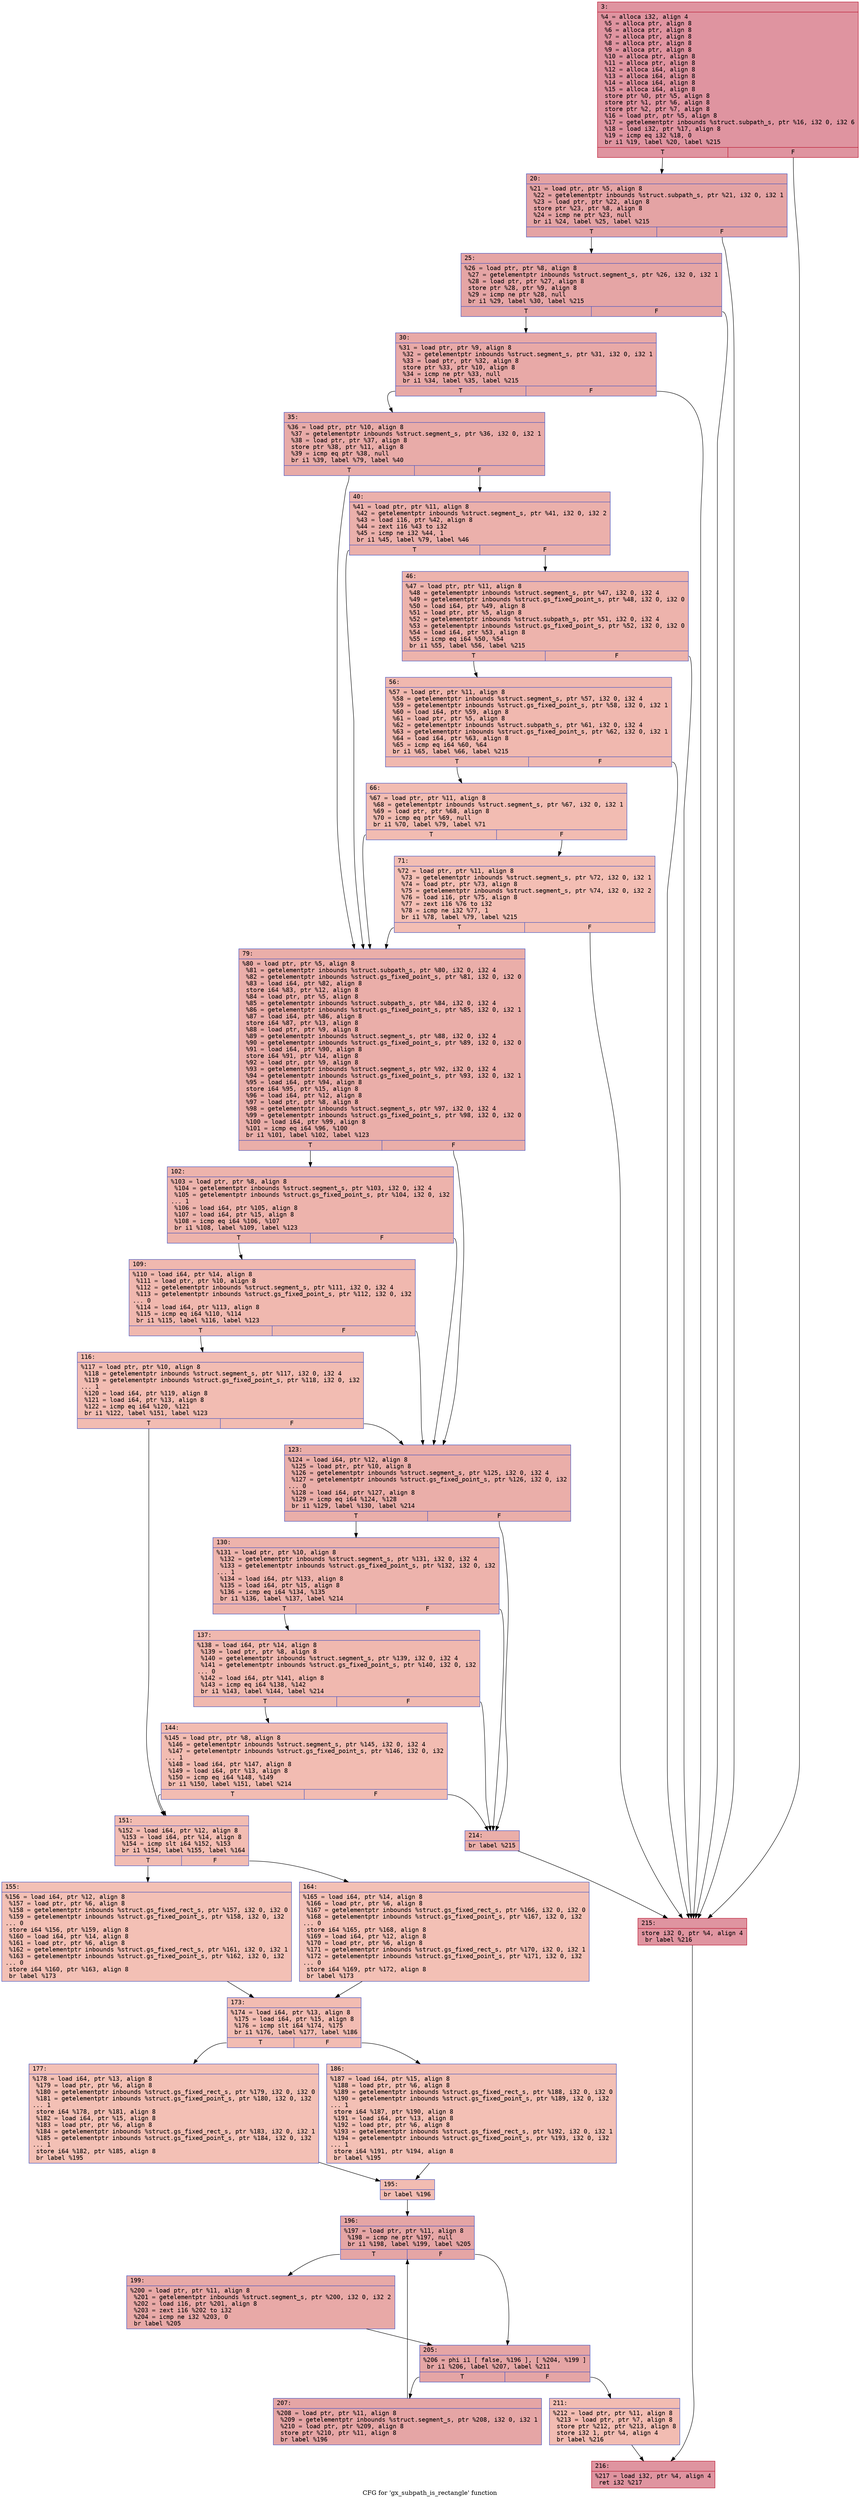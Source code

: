 digraph "CFG for 'gx_subpath_is_rectangle' function" {
	label="CFG for 'gx_subpath_is_rectangle' function";

	Node0x600000877570 [shape=record,color="#b70d28ff", style=filled, fillcolor="#b70d2870" fontname="Courier",label="{3:\l|  %4 = alloca i32, align 4\l  %5 = alloca ptr, align 8\l  %6 = alloca ptr, align 8\l  %7 = alloca ptr, align 8\l  %8 = alloca ptr, align 8\l  %9 = alloca ptr, align 8\l  %10 = alloca ptr, align 8\l  %11 = alloca ptr, align 8\l  %12 = alloca i64, align 8\l  %13 = alloca i64, align 8\l  %14 = alloca i64, align 8\l  %15 = alloca i64, align 8\l  store ptr %0, ptr %5, align 8\l  store ptr %1, ptr %6, align 8\l  store ptr %2, ptr %7, align 8\l  %16 = load ptr, ptr %5, align 8\l  %17 = getelementptr inbounds %struct.subpath_s, ptr %16, i32 0, i32 6\l  %18 = load i32, ptr %17, align 8\l  %19 = icmp eq i32 %18, 0\l  br i1 %19, label %20, label %215\l|{<s0>T|<s1>F}}"];
	Node0x600000877570:s0 -> Node0x6000008775c0[tooltip="3 -> 20\nProbability 37.50%" ];
	Node0x600000877570:s1 -> Node0x600000877f20[tooltip="3 -> 215\nProbability 62.50%" ];
	Node0x6000008775c0 [shape=record,color="#3d50c3ff", style=filled, fillcolor="#c32e3170" fontname="Courier",label="{20:\l|  %21 = load ptr, ptr %5, align 8\l  %22 = getelementptr inbounds %struct.subpath_s, ptr %21, i32 0, i32 1\l  %23 = load ptr, ptr %22, align 8\l  store ptr %23, ptr %8, align 8\l  %24 = icmp ne ptr %23, null\l  br i1 %24, label %25, label %215\l|{<s0>T|<s1>F}}"];
	Node0x6000008775c0:s0 -> Node0x600000877610[tooltip="20 -> 25\nProbability 62.50%" ];
	Node0x6000008775c0:s1 -> Node0x600000877f20[tooltip="20 -> 215\nProbability 37.50%" ];
	Node0x600000877610 [shape=record,color="#3d50c3ff", style=filled, fillcolor="#c5333470" fontname="Courier",label="{25:\l|  %26 = load ptr, ptr %8, align 8\l  %27 = getelementptr inbounds %struct.segment_s, ptr %26, i32 0, i32 1\l  %28 = load ptr, ptr %27, align 8\l  store ptr %28, ptr %9, align 8\l  %29 = icmp ne ptr %28, null\l  br i1 %29, label %30, label %215\l|{<s0>T|<s1>F}}"];
	Node0x600000877610:s0 -> Node0x600000877660[tooltip="25 -> 30\nProbability 62.50%" ];
	Node0x600000877610:s1 -> Node0x600000877f20[tooltip="25 -> 215\nProbability 37.50%" ];
	Node0x600000877660 [shape=record,color="#3d50c3ff", style=filled, fillcolor="#ca3b3770" fontname="Courier",label="{30:\l|  %31 = load ptr, ptr %9, align 8\l  %32 = getelementptr inbounds %struct.segment_s, ptr %31, i32 0, i32 1\l  %33 = load ptr, ptr %32, align 8\l  store ptr %33, ptr %10, align 8\l  %34 = icmp ne ptr %33, null\l  br i1 %34, label %35, label %215\l|{<s0>T|<s1>F}}"];
	Node0x600000877660:s0 -> Node0x6000008776b0[tooltip="30 -> 35\nProbability 62.50%" ];
	Node0x600000877660:s1 -> Node0x600000877f20[tooltip="30 -> 215\nProbability 37.50%" ];
	Node0x6000008776b0 [shape=record,color="#3d50c3ff", style=filled, fillcolor="#cc403a70" fontname="Courier",label="{35:\l|  %36 = load ptr, ptr %10, align 8\l  %37 = getelementptr inbounds %struct.segment_s, ptr %36, i32 0, i32 1\l  %38 = load ptr, ptr %37, align 8\l  store ptr %38, ptr %11, align 8\l  %39 = icmp eq ptr %38, null\l  br i1 %39, label %79, label %40\l|{<s0>T|<s1>F}}"];
	Node0x6000008776b0:s0 -> Node0x600000877890[tooltip="35 -> 79\nProbability 37.50%" ];
	Node0x6000008776b0:s1 -> Node0x600000877700[tooltip="35 -> 40\nProbability 62.50%" ];
	Node0x600000877700 [shape=record,color="#3d50c3ff", style=filled, fillcolor="#d24b4070" fontname="Courier",label="{40:\l|  %41 = load ptr, ptr %11, align 8\l  %42 = getelementptr inbounds %struct.segment_s, ptr %41, i32 0, i32 2\l  %43 = load i16, ptr %42, align 8\l  %44 = zext i16 %43 to i32\l  %45 = icmp ne i32 %44, 1\l  br i1 %45, label %79, label %46\l|{<s0>T|<s1>F}}"];
	Node0x600000877700:s0 -> Node0x600000877890[tooltip="40 -> 79\nProbability 50.00%" ];
	Node0x600000877700:s1 -> Node0x600000877750[tooltip="40 -> 46\nProbability 50.00%" ];
	Node0x600000877750 [shape=record,color="#3d50c3ff", style=filled, fillcolor="#d6524470" fontname="Courier",label="{46:\l|  %47 = load ptr, ptr %11, align 8\l  %48 = getelementptr inbounds %struct.segment_s, ptr %47, i32 0, i32 4\l  %49 = getelementptr inbounds %struct.gs_fixed_point_s, ptr %48, i32 0, i32 0\l  %50 = load i64, ptr %49, align 8\l  %51 = load ptr, ptr %5, align 8\l  %52 = getelementptr inbounds %struct.subpath_s, ptr %51, i32 0, i32 4\l  %53 = getelementptr inbounds %struct.gs_fixed_point_s, ptr %52, i32 0, i32 0\l  %54 = load i64, ptr %53, align 8\l  %55 = icmp eq i64 %50, %54\l  br i1 %55, label %56, label %215\l|{<s0>T|<s1>F}}"];
	Node0x600000877750:s0 -> Node0x6000008777a0[tooltip="46 -> 56\nProbability 50.00%" ];
	Node0x600000877750:s1 -> Node0x600000877f20[tooltip="46 -> 215\nProbability 50.00%" ];
	Node0x6000008777a0 [shape=record,color="#3d50c3ff", style=filled, fillcolor="#dc5d4a70" fontname="Courier",label="{56:\l|  %57 = load ptr, ptr %11, align 8\l  %58 = getelementptr inbounds %struct.segment_s, ptr %57, i32 0, i32 4\l  %59 = getelementptr inbounds %struct.gs_fixed_point_s, ptr %58, i32 0, i32 1\l  %60 = load i64, ptr %59, align 8\l  %61 = load ptr, ptr %5, align 8\l  %62 = getelementptr inbounds %struct.subpath_s, ptr %61, i32 0, i32 4\l  %63 = getelementptr inbounds %struct.gs_fixed_point_s, ptr %62, i32 0, i32 1\l  %64 = load i64, ptr %63, align 8\l  %65 = icmp eq i64 %60, %64\l  br i1 %65, label %66, label %215\l|{<s0>T|<s1>F}}"];
	Node0x6000008777a0:s0 -> Node0x6000008777f0[tooltip="56 -> 66\nProbability 50.00%" ];
	Node0x6000008777a0:s1 -> Node0x600000877f20[tooltip="56 -> 215\nProbability 50.00%" ];
	Node0x6000008777f0 [shape=record,color="#3d50c3ff", style=filled, fillcolor="#e1675170" fontname="Courier",label="{66:\l|  %67 = load ptr, ptr %11, align 8\l  %68 = getelementptr inbounds %struct.segment_s, ptr %67, i32 0, i32 1\l  %69 = load ptr, ptr %68, align 8\l  %70 = icmp eq ptr %69, null\l  br i1 %70, label %79, label %71\l|{<s0>T|<s1>F}}"];
	Node0x6000008777f0:s0 -> Node0x600000877890[tooltip="66 -> 79\nProbability 37.50%" ];
	Node0x6000008777f0:s1 -> Node0x600000877840[tooltip="66 -> 71\nProbability 62.50%" ];
	Node0x600000877840 [shape=record,color="#3d50c3ff", style=filled, fillcolor="#e36c5570" fontname="Courier",label="{71:\l|  %72 = load ptr, ptr %11, align 8\l  %73 = getelementptr inbounds %struct.segment_s, ptr %72, i32 0, i32 1\l  %74 = load ptr, ptr %73, align 8\l  %75 = getelementptr inbounds %struct.segment_s, ptr %74, i32 0, i32 2\l  %76 = load i16, ptr %75, align 8\l  %77 = zext i16 %76 to i32\l  %78 = icmp ne i32 %77, 1\l  br i1 %78, label %79, label %215\l|{<s0>T|<s1>F}}"];
	Node0x600000877840:s0 -> Node0x600000877890[tooltip="71 -> 79\nProbability 50.00%" ];
	Node0x600000877840:s1 -> Node0x600000877f20[tooltip="71 -> 215\nProbability 50.00%" ];
	Node0x600000877890 [shape=record,color="#3d50c3ff", style=filled, fillcolor="#d0473d70" fontname="Courier",label="{79:\l|  %80 = load ptr, ptr %5, align 8\l  %81 = getelementptr inbounds %struct.subpath_s, ptr %80, i32 0, i32 4\l  %82 = getelementptr inbounds %struct.gs_fixed_point_s, ptr %81, i32 0, i32 0\l  %83 = load i64, ptr %82, align 8\l  store i64 %83, ptr %12, align 8\l  %84 = load ptr, ptr %5, align 8\l  %85 = getelementptr inbounds %struct.subpath_s, ptr %84, i32 0, i32 4\l  %86 = getelementptr inbounds %struct.gs_fixed_point_s, ptr %85, i32 0, i32 1\l  %87 = load i64, ptr %86, align 8\l  store i64 %87, ptr %13, align 8\l  %88 = load ptr, ptr %9, align 8\l  %89 = getelementptr inbounds %struct.segment_s, ptr %88, i32 0, i32 4\l  %90 = getelementptr inbounds %struct.gs_fixed_point_s, ptr %89, i32 0, i32 0\l  %91 = load i64, ptr %90, align 8\l  store i64 %91, ptr %14, align 8\l  %92 = load ptr, ptr %9, align 8\l  %93 = getelementptr inbounds %struct.segment_s, ptr %92, i32 0, i32 4\l  %94 = getelementptr inbounds %struct.gs_fixed_point_s, ptr %93, i32 0, i32 1\l  %95 = load i64, ptr %94, align 8\l  store i64 %95, ptr %15, align 8\l  %96 = load i64, ptr %12, align 8\l  %97 = load ptr, ptr %8, align 8\l  %98 = getelementptr inbounds %struct.segment_s, ptr %97, i32 0, i32 4\l  %99 = getelementptr inbounds %struct.gs_fixed_point_s, ptr %98, i32 0, i32 0\l  %100 = load i64, ptr %99, align 8\l  %101 = icmp eq i64 %96, %100\l  br i1 %101, label %102, label %123\l|{<s0>T|<s1>F}}"];
	Node0x600000877890:s0 -> Node0x6000008778e0[tooltip="79 -> 102\nProbability 50.00%" ];
	Node0x600000877890:s1 -> Node0x6000008779d0[tooltip="79 -> 123\nProbability 50.00%" ];
	Node0x6000008778e0 [shape=record,color="#3d50c3ff", style=filled, fillcolor="#d6524470" fontname="Courier",label="{102:\l|  %103 = load ptr, ptr %8, align 8\l  %104 = getelementptr inbounds %struct.segment_s, ptr %103, i32 0, i32 4\l  %105 = getelementptr inbounds %struct.gs_fixed_point_s, ptr %104, i32 0, i32\l... 1\l  %106 = load i64, ptr %105, align 8\l  %107 = load i64, ptr %15, align 8\l  %108 = icmp eq i64 %106, %107\l  br i1 %108, label %109, label %123\l|{<s0>T|<s1>F}}"];
	Node0x6000008778e0:s0 -> Node0x600000877930[tooltip="102 -> 109\nProbability 50.00%" ];
	Node0x6000008778e0:s1 -> Node0x6000008779d0[tooltip="102 -> 123\nProbability 50.00%" ];
	Node0x600000877930 [shape=record,color="#3d50c3ff", style=filled, fillcolor="#dc5d4a70" fontname="Courier",label="{109:\l|  %110 = load i64, ptr %14, align 8\l  %111 = load ptr, ptr %10, align 8\l  %112 = getelementptr inbounds %struct.segment_s, ptr %111, i32 0, i32 4\l  %113 = getelementptr inbounds %struct.gs_fixed_point_s, ptr %112, i32 0, i32\l... 0\l  %114 = load i64, ptr %113, align 8\l  %115 = icmp eq i64 %110, %114\l  br i1 %115, label %116, label %123\l|{<s0>T|<s1>F}}"];
	Node0x600000877930:s0 -> Node0x600000877980[tooltip="109 -> 116\nProbability 50.00%" ];
	Node0x600000877930:s1 -> Node0x6000008779d0[tooltip="109 -> 123\nProbability 50.00%" ];
	Node0x600000877980 [shape=record,color="#3d50c3ff", style=filled, fillcolor="#e1675170" fontname="Courier",label="{116:\l|  %117 = load ptr, ptr %10, align 8\l  %118 = getelementptr inbounds %struct.segment_s, ptr %117, i32 0, i32 4\l  %119 = getelementptr inbounds %struct.gs_fixed_point_s, ptr %118, i32 0, i32\l... 1\l  %120 = load i64, ptr %119, align 8\l  %121 = load i64, ptr %13, align 8\l  %122 = icmp eq i64 %120, %121\l  br i1 %122, label %151, label %123\l|{<s0>T|<s1>F}}"];
	Node0x600000877980:s0 -> Node0x600000877b10[tooltip="116 -> 151\nProbability 50.00%" ];
	Node0x600000877980:s1 -> Node0x6000008779d0[tooltip="116 -> 123\nProbability 50.00%" ];
	Node0x6000008779d0 [shape=record,color="#3d50c3ff", style=filled, fillcolor="#d0473d70" fontname="Courier",label="{123:\l|  %124 = load i64, ptr %12, align 8\l  %125 = load ptr, ptr %10, align 8\l  %126 = getelementptr inbounds %struct.segment_s, ptr %125, i32 0, i32 4\l  %127 = getelementptr inbounds %struct.gs_fixed_point_s, ptr %126, i32 0, i32\l... 0\l  %128 = load i64, ptr %127, align 8\l  %129 = icmp eq i64 %124, %128\l  br i1 %129, label %130, label %214\l|{<s0>T|<s1>F}}"];
	Node0x6000008779d0:s0 -> Node0x600000877a20[tooltip="123 -> 130\nProbability 50.00%" ];
	Node0x6000008779d0:s1 -> Node0x600000877ed0[tooltip="123 -> 214\nProbability 50.00%" ];
	Node0x600000877a20 [shape=record,color="#3d50c3ff", style=filled, fillcolor="#d6524470" fontname="Courier",label="{130:\l|  %131 = load ptr, ptr %10, align 8\l  %132 = getelementptr inbounds %struct.segment_s, ptr %131, i32 0, i32 4\l  %133 = getelementptr inbounds %struct.gs_fixed_point_s, ptr %132, i32 0, i32\l... 1\l  %134 = load i64, ptr %133, align 8\l  %135 = load i64, ptr %15, align 8\l  %136 = icmp eq i64 %134, %135\l  br i1 %136, label %137, label %214\l|{<s0>T|<s1>F}}"];
	Node0x600000877a20:s0 -> Node0x600000877a70[tooltip="130 -> 137\nProbability 50.00%" ];
	Node0x600000877a20:s1 -> Node0x600000877ed0[tooltip="130 -> 214\nProbability 50.00%" ];
	Node0x600000877a70 [shape=record,color="#3d50c3ff", style=filled, fillcolor="#dc5d4a70" fontname="Courier",label="{137:\l|  %138 = load i64, ptr %14, align 8\l  %139 = load ptr, ptr %8, align 8\l  %140 = getelementptr inbounds %struct.segment_s, ptr %139, i32 0, i32 4\l  %141 = getelementptr inbounds %struct.gs_fixed_point_s, ptr %140, i32 0, i32\l... 0\l  %142 = load i64, ptr %141, align 8\l  %143 = icmp eq i64 %138, %142\l  br i1 %143, label %144, label %214\l|{<s0>T|<s1>F}}"];
	Node0x600000877a70:s0 -> Node0x600000877ac0[tooltip="137 -> 144\nProbability 50.00%" ];
	Node0x600000877a70:s1 -> Node0x600000877ed0[tooltip="137 -> 214\nProbability 50.00%" ];
	Node0x600000877ac0 [shape=record,color="#3d50c3ff", style=filled, fillcolor="#e1675170" fontname="Courier",label="{144:\l|  %145 = load ptr, ptr %8, align 8\l  %146 = getelementptr inbounds %struct.segment_s, ptr %145, i32 0, i32 4\l  %147 = getelementptr inbounds %struct.gs_fixed_point_s, ptr %146, i32 0, i32\l... 1\l  %148 = load i64, ptr %147, align 8\l  %149 = load i64, ptr %13, align 8\l  %150 = icmp eq i64 %148, %149\l  br i1 %150, label %151, label %214\l|{<s0>T|<s1>F}}"];
	Node0x600000877ac0:s0 -> Node0x600000877b10[tooltip="144 -> 151\nProbability 50.00%" ];
	Node0x600000877ac0:s1 -> Node0x600000877ed0[tooltip="144 -> 214\nProbability 50.00%" ];
	Node0x600000877b10 [shape=record,color="#3d50c3ff", style=filled, fillcolor="#e1675170" fontname="Courier",label="{151:\l|  %152 = load i64, ptr %12, align 8\l  %153 = load i64, ptr %14, align 8\l  %154 = icmp slt i64 %152, %153\l  br i1 %154, label %155, label %164\l|{<s0>T|<s1>F}}"];
	Node0x600000877b10:s0 -> Node0x600000877b60[tooltip="151 -> 155\nProbability 50.00%" ];
	Node0x600000877b10:s1 -> Node0x600000877bb0[tooltip="151 -> 164\nProbability 50.00%" ];
	Node0x600000877b60 [shape=record,color="#3d50c3ff", style=filled, fillcolor="#e5705870" fontname="Courier",label="{155:\l|  %156 = load i64, ptr %12, align 8\l  %157 = load ptr, ptr %6, align 8\l  %158 = getelementptr inbounds %struct.gs_fixed_rect_s, ptr %157, i32 0, i32 0\l  %159 = getelementptr inbounds %struct.gs_fixed_point_s, ptr %158, i32 0, i32\l... 0\l  store i64 %156, ptr %159, align 8\l  %160 = load i64, ptr %14, align 8\l  %161 = load ptr, ptr %6, align 8\l  %162 = getelementptr inbounds %struct.gs_fixed_rect_s, ptr %161, i32 0, i32 1\l  %163 = getelementptr inbounds %struct.gs_fixed_point_s, ptr %162, i32 0, i32\l... 0\l  store i64 %160, ptr %163, align 8\l  br label %173\l}"];
	Node0x600000877b60 -> Node0x600000877c00[tooltip="155 -> 173\nProbability 100.00%" ];
	Node0x600000877bb0 [shape=record,color="#3d50c3ff", style=filled, fillcolor="#e5705870" fontname="Courier",label="{164:\l|  %165 = load i64, ptr %14, align 8\l  %166 = load ptr, ptr %6, align 8\l  %167 = getelementptr inbounds %struct.gs_fixed_rect_s, ptr %166, i32 0, i32 0\l  %168 = getelementptr inbounds %struct.gs_fixed_point_s, ptr %167, i32 0, i32\l... 0\l  store i64 %165, ptr %168, align 8\l  %169 = load i64, ptr %12, align 8\l  %170 = load ptr, ptr %6, align 8\l  %171 = getelementptr inbounds %struct.gs_fixed_rect_s, ptr %170, i32 0, i32 1\l  %172 = getelementptr inbounds %struct.gs_fixed_point_s, ptr %171, i32 0, i32\l... 0\l  store i64 %169, ptr %172, align 8\l  br label %173\l}"];
	Node0x600000877bb0 -> Node0x600000877c00[tooltip="164 -> 173\nProbability 100.00%" ];
	Node0x600000877c00 [shape=record,color="#3d50c3ff", style=filled, fillcolor="#e1675170" fontname="Courier",label="{173:\l|  %174 = load i64, ptr %13, align 8\l  %175 = load i64, ptr %15, align 8\l  %176 = icmp slt i64 %174, %175\l  br i1 %176, label %177, label %186\l|{<s0>T|<s1>F}}"];
	Node0x600000877c00:s0 -> Node0x600000877c50[tooltip="173 -> 177\nProbability 50.00%" ];
	Node0x600000877c00:s1 -> Node0x600000877ca0[tooltip="173 -> 186\nProbability 50.00%" ];
	Node0x600000877c50 [shape=record,color="#3d50c3ff", style=filled, fillcolor="#e5705870" fontname="Courier",label="{177:\l|  %178 = load i64, ptr %13, align 8\l  %179 = load ptr, ptr %6, align 8\l  %180 = getelementptr inbounds %struct.gs_fixed_rect_s, ptr %179, i32 0, i32 0\l  %181 = getelementptr inbounds %struct.gs_fixed_point_s, ptr %180, i32 0, i32\l... 1\l  store i64 %178, ptr %181, align 8\l  %182 = load i64, ptr %15, align 8\l  %183 = load ptr, ptr %6, align 8\l  %184 = getelementptr inbounds %struct.gs_fixed_rect_s, ptr %183, i32 0, i32 1\l  %185 = getelementptr inbounds %struct.gs_fixed_point_s, ptr %184, i32 0, i32\l... 1\l  store i64 %182, ptr %185, align 8\l  br label %195\l}"];
	Node0x600000877c50 -> Node0x600000877cf0[tooltip="177 -> 195\nProbability 100.00%" ];
	Node0x600000877ca0 [shape=record,color="#3d50c3ff", style=filled, fillcolor="#e5705870" fontname="Courier",label="{186:\l|  %187 = load i64, ptr %15, align 8\l  %188 = load ptr, ptr %6, align 8\l  %189 = getelementptr inbounds %struct.gs_fixed_rect_s, ptr %188, i32 0, i32 0\l  %190 = getelementptr inbounds %struct.gs_fixed_point_s, ptr %189, i32 0, i32\l... 1\l  store i64 %187, ptr %190, align 8\l  %191 = load i64, ptr %13, align 8\l  %192 = load ptr, ptr %6, align 8\l  %193 = getelementptr inbounds %struct.gs_fixed_rect_s, ptr %192, i32 0, i32 1\l  %194 = getelementptr inbounds %struct.gs_fixed_point_s, ptr %193, i32 0, i32\l... 1\l  store i64 %191, ptr %194, align 8\l  br label %195\l}"];
	Node0x600000877ca0 -> Node0x600000877cf0[tooltip="186 -> 195\nProbability 100.00%" ];
	Node0x600000877cf0 [shape=record,color="#3d50c3ff", style=filled, fillcolor="#e1675170" fontname="Courier",label="{195:\l|  br label %196\l}"];
	Node0x600000877cf0 -> Node0x600000877d40[tooltip="195 -> 196\nProbability 100.00%" ];
	Node0x600000877d40 [shape=record,color="#3d50c3ff", style=filled, fillcolor="#c5333470" fontname="Courier",label="{196:\l|  %197 = load ptr, ptr %11, align 8\l  %198 = icmp ne ptr %197, null\l  br i1 %198, label %199, label %205\l|{<s0>T|<s1>F}}"];
	Node0x600000877d40:s0 -> Node0x600000877d90[tooltip="196 -> 199\nProbability 62.50%" ];
	Node0x600000877d40:s1 -> Node0x600000877de0[tooltip="196 -> 205\nProbability 37.50%" ];
	Node0x600000877d90 [shape=record,color="#3d50c3ff", style=filled, fillcolor="#ca3b3770" fontname="Courier",label="{199:\l|  %200 = load ptr, ptr %11, align 8\l  %201 = getelementptr inbounds %struct.segment_s, ptr %200, i32 0, i32 2\l  %202 = load i16, ptr %201, align 8\l  %203 = zext i16 %202 to i32\l  %204 = icmp ne i32 %203, 0\l  br label %205\l}"];
	Node0x600000877d90 -> Node0x600000877de0[tooltip="199 -> 205\nProbability 100.00%" ];
	Node0x600000877de0 [shape=record,color="#3d50c3ff", style=filled, fillcolor="#c5333470" fontname="Courier",label="{205:\l|  %206 = phi i1 [ false, %196 ], [ %204, %199 ]\l  br i1 %206, label %207, label %211\l|{<s0>T|<s1>F}}"];
	Node0x600000877de0:s0 -> Node0x600000877e30[tooltip="205 -> 207\nProbability 96.88%" ];
	Node0x600000877de0:s1 -> Node0x600000877e80[tooltip="205 -> 211\nProbability 3.12%" ];
	Node0x600000877e30 [shape=record,color="#3d50c3ff", style=filled, fillcolor="#c5333470" fontname="Courier",label="{207:\l|  %208 = load ptr, ptr %11, align 8\l  %209 = getelementptr inbounds %struct.segment_s, ptr %208, i32 0, i32 1\l  %210 = load ptr, ptr %209, align 8\l  store ptr %210, ptr %11, align 8\l  br label %196\l}"];
	Node0x600000877e30 -> Node0x600000877d40[tooltip="207 -> 196\nProbability 100.00%" ];
	Node0x600000877e80 [shape=record,color="#3d50c3ff", style=filled, fillcolor="#e1675170" fontname="Courier",label="{211:\l|  %212 = load ptr, ptr %11, align 8\l  %213 = load ptr, ptr %7, align 8\l  store ptr %212, ptr %213, align 8\l  store i32 1, ptr %4, align 4\l  br label %216\l}"];
	Node0x600000877e80 -> Node0x600000877f70[tooltip="211 -> 216\nProbability 100.00%" ];
	Node0x600000877ed0 [shape=record,color="#3d50c3ff", style=filled, fillcolor="#d0473d70" fontname="Courier",label="{214:\l|  br label %215\l}"];
	Node0x600000877ed0 -> Node0x600000877f20[tooltip="214 -> 215\nProbability 100.00%" ];
	Node0x600000877f20 [shape=record,color="#b70d28ff", style=filled, fillcolor="#b70d2870" fontname="Courier",label="{215:\l|  store i32 0, ptr %4, align 4\l  br label %216\l}"];
	Node0x600000877f20 -> Node0x600000877f70[tooltip="215 -> 216\nProbability 100.00%" ];
	Node0x600000877f70 [shape=record,color="#b70d28ff", style=filled, fillcolor="#b70d2870" fontname="Courier",label="{216:\l|  %217 = load i32, ptr %4, align 4\l  ret i32 %217\l}"];
}
